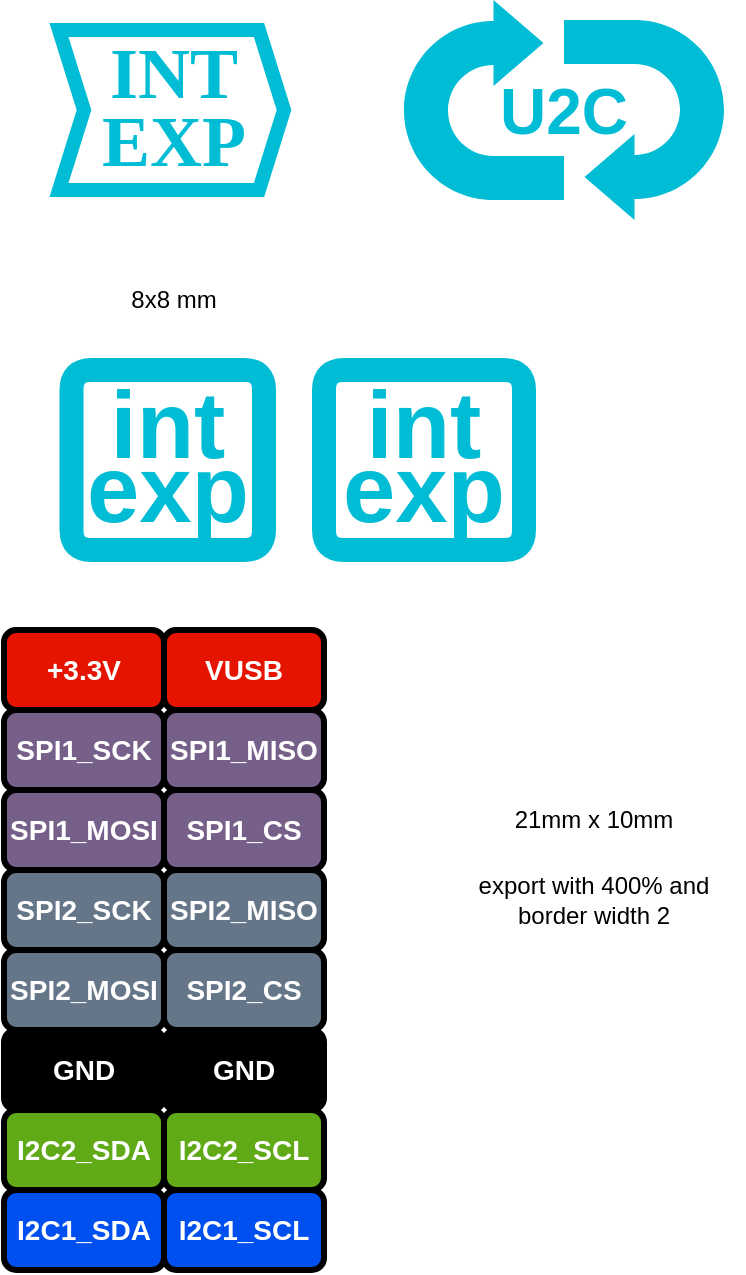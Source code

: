 <mxfile version="25.0.2">
  <diagram name="Page-1" id="QP_JZO55w14kYTD2gBKG">
    <mxGraphModel dx="434" dy="288" grid="1" gridSize="10" guides="1" tooltips="1" connect="1" arrows="1" fold="1" page="1" pageScale="1" pageWidth="850" pageHeight="1100" math="0" shadow="0">
      <root>
        <mxCell id="0" />
        <mxCell id="1" parent="0" />
        <mxCell id="_9xG4YUA_AtWVIe6a9Gp-1" value="" style="shape=step;perimeter=stepPerimeter;whiteSpace=wrap;html=1;fixedSize=1;strokeWidth=7;size=12.5;fillColor=none;strokeColor=#00BCD4;" parent="1" vertex="1">
          <mxGeometry x="147.5" y="40" width="112.5" height="80" as="geometry" />
        </mxCell>
        <mxCell id="f9deBPGKOSaazMJdTK_9-4" value="" style="html=1;shadow=0;dashed=0;align=center;verticalAlign=middle;shape=mxgraph.arrows2.uTurnArrow;dy=11;arrowHead=43;dx2=25;flipV=1;flipH=1;fillColor=#00BCD4;strokeColor=none;" parent="1" vertex="1">
          <mxGeometry x="400" y="35" width="80" height="100" as="geometry" />
        </mxCell>
        <mxCell id="f9deBPGKOSaazMJdTK_9-6" value="&lt;font style=&quot;font-size: 32px;&quot;&gt;U2C&lt;/font&gt;" style="text;html=1;align=center;verticalAlign=middle;whiteSpace=wrap;rounded=0;fillColor=none;strokeColor=none;fontColor=#00BCD4;fontStyle=1" parent="1" vertex="1">
          <mxGeometry x="370" y="69" width="60" height="24" as="geometry" />
        </mxCell>
        <mxCell id="f9deBPGKOSaazMJdTK_9-7" value="" style="html=1;shadow=0;dashed=0;align=center;verticalAlign=middle;shape=mxgraph.arrows2.uTurnArrow;dy=11;arrowHead=43;dx2=25;flipV=0;flipH=0;fillColor=#00BCD4;strokeColor=none;" parent="1" vertex="1">
          <mxGeometry x="320" y="25" width="80" height="100" as="geometry" />
        </mxCell>
        <mxCell id="f9deBPGKOSaazMJdTK_9-9" value="&lt;font style=&quot;font-size: 36px;&quot;&gt;INT&lt;/font&gt;" style="text;html=1;align=center;verticalAlign=middle;whiteSpace=wrap;rounded=0;fillColor=none;strokeColor=none;fontColor=#00BCD4;fontStyle=1;fontFamily=Verdana;fontSize=36;" parent="1" vertex="1">
          <mxGeometry x="175" y="50" width="60" height="24" as="geometry" />
        </mxCell>
        <mxCell id="f9deBPGKOSaazMJdTK_9-10" value="&lt;font style=&quot;font-size: 36px;&quot;&gt;EXP&lt;/font&gt;" style="text;html=1;align=center;verticalAlign=middle;whiteSpace=wrap;rounded=0;fillColor=none;strokeColor=none;fontColor=#00BCD4;fontStyle=1;fontFamily=Verdana;fontSize=36;" parent="1" vertex="1">
          <mxGeometry x="175" y="84" width="60" height="24" as="geometry" />
        </mxCell>
        <mxCell id="gr8OqT5ZeZBDQH45Pwud-8" value="+3.3V" style="text;html=1;align=center;verticalAlign=middle;whiteSpace=wrap;rounded=1;fillColor=#e51400;fontColor=#ffffff;strokeColor=#000000;strokeWidth=3;fontSize=14;fontStyle=1" parent="1" vertex="1">
          <mxGeometry x="120" y="340" width="80" height="40" as="geometry" />
        </mxCell>
        <mxCell id="gr8OqT5ZeZBDQH45Pwud-9" value="VUSB" style="text;html=1;align=center;verticalAlign=middle;whiteSpace=wrap;rounded=1;fillColor=#e51400;fontColor=#ffffff;strokeColor=#000000;strokeWidth=3;fontSize=14;fontStyle=1" parent="1" vertex="1">
          <mxGeometry x="200" y="340" width="80" height="40" as="geometry" />
        </mxCell>
        <mxCell id="gr8OqT5ZeZBDQH45Pwud-10" value="GND" style="text;html=1;align=center;verticalAlign=middle;whiteSpace=wrap;rounded=1;strokeColor=#000000;fillColor=#000000;fontColor=#FFFFFF;strokeWidth=3;fontSize=14;fontStyle=1" parent="1" vertex="1">
          <mxGeometry x="120" y="540" width="80" height="40" as="geometry" />
        </mxCell>
        <mxCell id="gr8OqT5ZeZBDQH45Pwud-13" value="GND" style="text;html=1;align=center;verticalAlign=middle;whiteSpace=wrap;rounded=1;strokeColor=#000000;fillColor=#000000;fontColor=#FFFFFF;strokeWidth=3;fontSize=14;fontStyle=1" parent="1" vertex="1">
          <mxGeometry x="200" y="540" width="80" height="40" as="geometry" />
        </mxCell>
        <mxCell id="gr8OqT5ZeZBDQH45Pwud-15" value="I2C2_SDA" style="text;html=1;align=center;verticalAlign=middle;whiteSpace=wrap;rounded=1;fillColor=#60a917;fontColor=#ffffff;strokeColor=#000000;strokeWidth=3;fontSize=14;fontStyle=1" parent="1" vertex="1">
          <mxGeometry x="120" y="580" width="80" height="40" as="geometry" />
        </mxCell>
        <mxCell id="gr8OqT5ZeZBDQH45Pwud-17" value="I2C2_SCL" style="text;html=1;align=center;verticalAlign=middle;whiteSpace=wrap;rounded=1;fillColor=#60a917;strokeColor=#000000;strokeWidth=3;fontSize=14;fontStyle=1;fontColor=#ffffff;" parent="1" vertex="1">
          <mxGeometry x="200" y="580" width="80" height="40" as="geometry" />
        </mxCell>
        <mxCell id="gr8OqT5ZeZBDQH45Pwud-19" value="I2C1_SDA" style="text;html=1;align=center;verticalAlign=middle;whiteSpace=wrap;rounded=1;fillColor=#0050ef;fontColor=#ffffff;strokeColor=#000000;strokeWidth=3;fontSize=14;fontStyle=1" parent="1" vertex="1">
          <mxGeometry x="120" y="620" width="80" height="40" as="geometry" />
        </mxCell>
        <mxCell id="gr8OqT5ZeZBDQH45Pwud-21" value="I2C1_SCL" style="text;html=1;align=center;verticalAlign=middle;whiteSpace=wrap;rounded=1;fillColor=#0050ef;fontColor=#ffffff;strokeColor=#000000;strokeWidth=3;fontSize=14;fontStyle=1" parent="1" vertex="1">
          <mxGeometry x="200" y="620" width="80" height="40" as="geometry" />
        </mxCell>
        <mxCell id="gr8OqT5ZeZBDQH45Pwud-22" value="SPI1_SCK" style="text;html=1;align=center;verticalAlign=middle;whiteSpace=wrap;rounded=1;fillColor=#76608a;fontColor=#ffffff;strokeColor=#000000;strokeWidth=3;fontSize=14;fontStyle=1" parent="1" vertex="1">
          <mxGeometry x="120" y="380" width="80" height="40" as="geometry" />
        </mxCell>
        <mxCell id="gr8OqT5ZeZBDQH45Pwud-23" value="SPI1_MOSI" style="text;html=1;align=center;verticalAlign=middle;whiteSpace=wrap;rounded=1;fillColor=#76608a;fontColor=#ffffff;strokeColor=#000000;strokeWidth=3;fontSize=14;fontStyle=1" parent="1" vertex="1">
          <mxGeometry x="120" y="420" width="80" height="40" as="geometry" />
        </mxCell>
        <mxCell id="gr8OqT5ZeZBDQH45Pwud-24" value="SPI2_SCK" style="text;html=1;align=center;verticalAlign=middle;whiteSpace=wrap;rounded=1;fillColor=#647687;strokeColor=#000000;fontColor=#ffffff;strokeWidth=3;fontSize=14;fontStyle=1" parent="1" vertex="1">
          <mxGeometry x="120" y="460" width="80" height="40" as="geometry" />
        </mxCell>
        <mxCell id="gr8OqT5ZeZBDQH45Pwud-26" value="SPI1_MISO" style="text;html=1;align=center;verticalAlign=middle;whiteSpace=wrap;rounded=1;fillColor=#76608a;fontColor=#ffffff;strokeColor=#000000;strokeWidth=3;fontSize=14;fontStyle=1" parent="1" vertex="1">
          <mxGeometry x="200" y="380" width="80" height="40" as="geometry" />
        </mxCell>
        <mxCell id="gr8OqT5ZeZBDQH45Pwud-27" value="SPI1_CS" style="text;html=1;align=center;verticalAlign=middle;whiteSpace=wrap;rounded=1;fillColor=#76608a;fontColor=#ffffff;strokeColor=#000000;strokeWidth=3;fontSize=14;fontStyle=1" parent="1" vertex="1">
          <mxGeometry x="200" y="420" width="80" height="40" as="geometry" />
        </mxCell>
        <mxCell id="gr8OqT5ZeZBDQH45Pwud-28" value="SPI2_MISO" style="text;html=1;align=center;verticalAlign=middle;whiteSpace=wrap;rounded=1;fillColor=#647687;fontColor=#ffffff;strokeColor=#000000;strokeWidth=3;fontSize=14;fontStyle=1" parent="1" vertex="1">
          <mxGeometry x="200" y="460" width="80" height="40" as="geometry" />
        </mxCell>
        <mxCell id="gr8OqT5ZeZBDQH45Pwud-29" value="SPI2_MOSI" style="text;html=1;align=center;verticalAlign=middle;whiteSpace=wrap;rounded=1;fillColor=#647687;fontColor=#ffffff;strokeColor=#000000;strokeWidth=3;fontSize=14;fontStyle=1" parent="1" vertex="1">
          <mxGeometry x="120" y="500" width="80" height="40" as="geometry" />
        </mxCell>
        <mxCell id="gr8OqT5ZeZBDQH45Pwud-30" value="SPI2_CS" style="text;html=1;align=center;verticalAlign=middle;whiteSpace=wrap;rounded=1;fillColor=#647687;fontColor=#ffffff;strokeColor=#000000;strokeWidth=3;fontSize=14;fontStyle=1" parent="1" vertex="1">
          <mxGeometry x="200" y="500" width="80" height="40" as="geometry" />
        </mxCell>
        <mxCell id="4POj30VMYmPDDlQ5qyxh-1" value="21mm x 10mm" style="text;html=1;align=center;verticalAlign=middle;whiteSpace=wrap;rounded=0;" vertex="1" parent="1">
          <mxGeometry x="365" y="420" width="100" height="30" as="geometry" />
        </mxCell>
        <mxCell id="4POj30VMYmPDDlQ5qyxh-9" value="8x8 mm" style="text;html=1;align=center;verticalAlign=middle;whiteSpace=wrap;rounded=0;" vertex="1" parent="1">
          <mxGeometry x="155" y="160" width="100" height="30" as="geometry" />
        </mxCell>
        <mxCell id="4POj30VMYmPDDlQ5qyxh-19" value="" style="shape=step;perimeter=stepPerimeter;whiteSpace=wrap;html=1;fixedSize=1;strokeWidth=12;size=-50;fillColor=none;strokeColor=#00BCD4;rounded=1;" vertex="1" parent="1">
          <mxGeometry x="153.75" y="210" width="96.25" height="90" as="geometry" />
        </mxCell>
        <mxCell id="4POj30VMYmPDDlQ5qyxh-20" value="&lt;font&gt;int&lt;/font&gt;" style="text;html=1;align=center;verticalAlign=middle;whiteSpace=wrap;rounded=0;fillColor=none;strokeColor=none;fontColor=#00BCD4;fontStyle=1;fontFamily=Helvetica;fontSize=47;" vertex="1" parent="1">
          <mxGeometry x="172" y="226" width="60" height="24" as="geometry" />
        </mxCell>
        <mxCell id="4POj30VMYmPDDlQ5qyxh-21" value="exp" style="text;html=1;align=center;verticalAlign=middle;whiteSpace=wrap;rounded=0;fillColor=none;strokeColor=none;fontColor=#00BCD4;fontStyle=1;fontFamily=Helvetica;fontSize=47;" vertex="1" parent="1">
          <mxGeometry x="172" y="258" width="60" height="24" as="geometry" />
        </mxCell>
        <mxCell id="4POj30VMYmPDDlQ5qyxh-39" value="export with 400% and border width 2" style="text;html=1;align=center;verticalAlign=middle;whiteSpace=wrap;rounded=0;" vertex="1" parent="1">
          <mxGeometry x="340" y="460" width="150" height="30" as="geometry" />
        </mxCell>
        <mxCell id="4POj30VMYmPDDlQ5qyxh-45" value="" style="shape=step;perimeter=stepPerimeter;whiteSpace=wrap;html=1;fixedSize=1;strokeWidth=12;size=-50;fillColor=none;strokeColor=#00BCD4;rounded=1;" vertex="1" parent="1">
          <mxGeometry x="280" y="210" width="100" height="90" as="geometry" />
        </mxCell>
        <mxCell id="4POj30VMYmPDDlQ5qyxh-46" value="&lt;font&gt;int&lt;/font&gt;" style="text;html=1;align=center;verticalAlign=middle;whiteSpace=wrap;rounded=0;fillColor=none;strokeColor=none;fontColor=#00BCD4;fontStyle=1;fontFamily=Helvetica;fontSize=47;" vertex="1" parent="1">
          <mxGeometry x="300" y="226" width="60" height="24" as="geometry" />
        </mxCell>
        <mxCell id="4POj30VMYmPDDlQ5qyxh-47" value="exp" style="text;html=1;align=center;verticalAlign=middle;whiteSpace=wrap;rounded=0;fillColor=none;strokeColor=none;fontColor=#00BCD4;fontStyle=1;fontFamily=Helvetica;fontSize=47;" vertex="1" parent="1">
          <mxGeometry x="300" y="258" width="60" height="24" as="geometry" />
        </mxCell>
      </root>
    </mxGraphModel>
  </diagram>
</mxfile>
